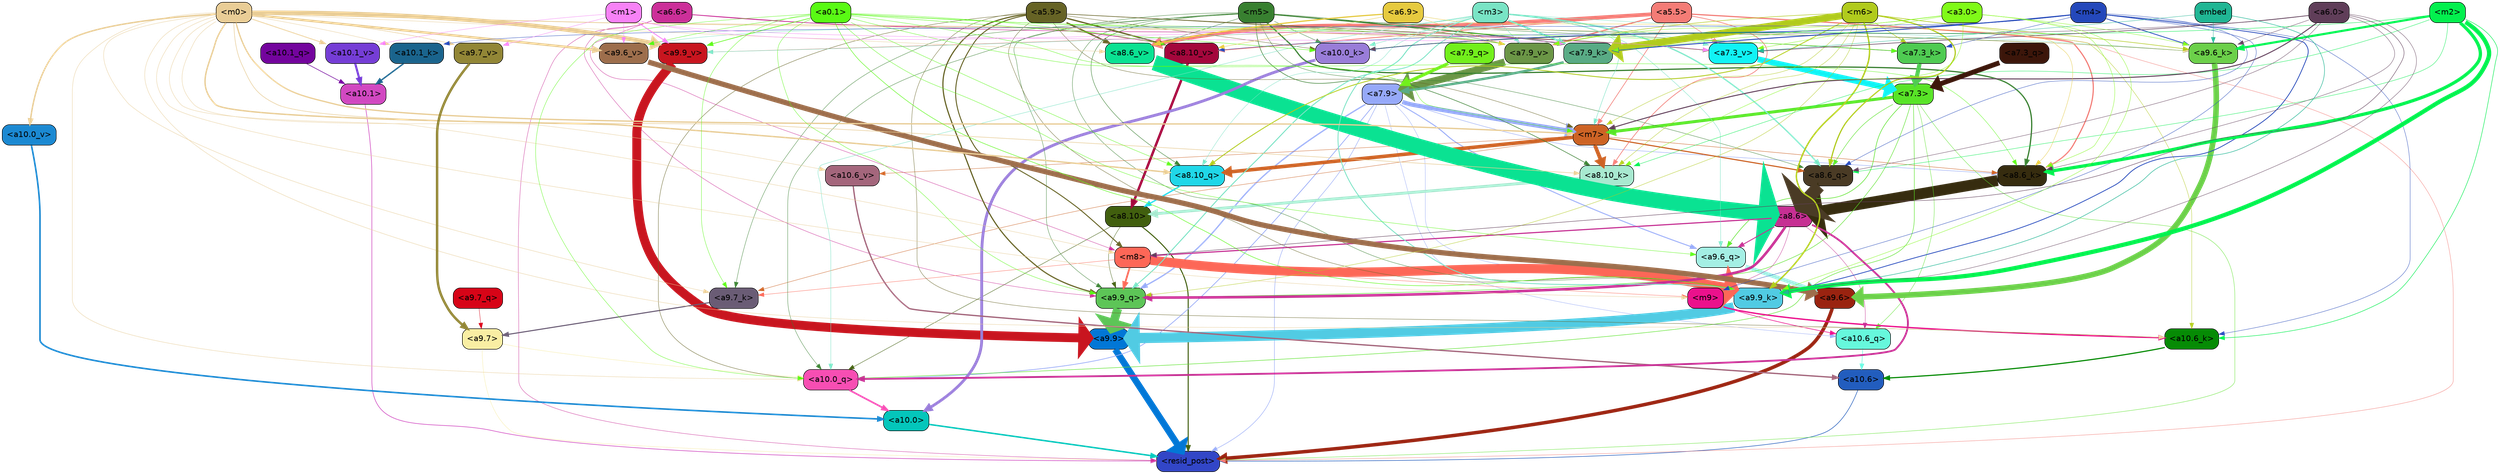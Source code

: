 strict digraph "" {
	graph [bgcolor=transparent,
		layout=dot,
		overlap=false,
		splines=true
	];
	"<a10.6>"	[color=black,
		fillcolor="#225dbe",
		fontname=Helvetica,
		shape=box,
		style="filled, rounded"];
	"<resid_post>"	[color=black,
		fillcolor="#3246c7",
		fontname=Helvetica,
		shape=box,
		style="filled, rounded"];
	"<a10.6>" -> "<resid_post>"	[color="#225dbe",
		penwidth=0.9498605728149414];
	"<a10.1>"	[color=black,
		fillcolor="#d148c1",
		fontname=Helvetica,
		shape=box,
		style="filled, rounded"];
	"<a10.1>" -> "<resid_post>"	[color="#d148c1",
		penwidth=1.0084514617919922];
	"<a10.0>"	[color=black,
		fillcolor="#04c6bb",
		fontname=Helvetica,
		shape=box,
		style="filled, rounded"];
	"<a10.0>" -> "<resid_post>"	[color="#04c6bb",
		penwidth=2.5814952850341797];
	"<a9.9>"	[color=black,
		fillcolor="#0277d6",
		fontname=Helvetica,
		shape=box,
		style="filled, rounded"];
	"<a9.9>" -> "<resid_post>"	[color="#0277d6",
		penwidth=11.610888481140137];
	"<a9.7>"	[color=black,
		fillcolor="#f9eea3",
		fontname=Helvetica,
		shape=box,
		style="filled, rounded"];
	"<a9.7>" -> "<resid_post>"	[color="#f9eea3",
		penwidth=0.6];
	"<a10.0_q>"	[color=black,
		fillcolor="#f74eb3",
		fontname=Helvetica,
		shape=box,
		style="filled, rounded"];
	"<a9.7>" -> "<a10.0_q>"	[color="#f9eea3",
		penwidth=0.6];
	"<a9.6>"	[color=black,
		fillcolor="#9a2310",
		fontname=Helvetica,
		shape=box,
		style="filled, rounded"];
	"<a9.6>" -> "<resid_post>"	[color="#9a2310",
		penwidth=6.121421813964844];
	"<a8.10>"	[color=black,
		fillcolor="#415f0e",
		fontname=Helvetica,
		shape=box,
		style="filled, rounded"];
	"<a8.10>" -> "<resid_post>"	[color="#415f0e",
		penwidth=1.7841739654541016];
	"<a8.10>" -> "<a10.0_q>"	[color="#415f0e",
		penwidth=0.6612663269042969];
	"<a9.9_q>"	[color=black,
		fillcolor="#5dc557",
		fontname=Helvetica,
		shape=box,
		style="filled, rounded"];
	"<a8.10>" -> "<a9.9_q>"	[color="#415f0e",
		penwidth=0.6];
	"<a7.9>"	[color=black,
		fillcolor="#96a9f9",
		fontname=Helvetica,
		shape=box,
		style="filled, rounded"];
	"<a7.9>" -> "<resid_post>"	[color="#96a9f9",
		penwidth=0.8109169006347656];
	"<a10.6_q>"	[color=black,
		fillcolor="#66f8dc",
		fontname=Helvetica,
		shape=box,
		style="filled, rounded"];
	"<a7.9>" -> "<a10.6_q>"	[color="#96a9f9",
		penwidth=0.6];
	"<a7.9>" -> "<a10.0_q>"	[color="#96a9f9",
		penwidth=1.19378662109375];
	"<m7>"	[color=black,
		fillcolor="#cd6325",
		fontname=Helvetica,
		shape=box,
		style="filled, rounded"];
	"<a7.9>" -> "<m7>"	[color="#96a9f9",
		penwidth=7.3899383544921875];
	"<a7.9>" -> "<a9.9_q>"	[color="#96a9f9",
		penwidth=2.1764984130859375];
	"<a9.6_q>"	[color=black,
		fillcolor="#a4efe4",
		fontname=Helvetica,
		shape=box,
		style="filled, rounded"];
	"<a7.9>" -> "<a9.6_q>"	[color="#96a9f9",
		penwidth=1.6184196472167969];
	"<a9.9_k>"	[color=black,
		fillcolor="#51cbe3",
		fontname=Helvetica,
		shape=box,
		style="filled, rounded"];
	"<a7.9>" -> "<a9.9_k>"	[color="#96a9f9",
		penwidth=0.6];
	"<a8.6_k>"	[color=black,
		fillcolor="#362c0f",
		fontname=Helvetica,
		shape=box,
		style="filled, rounded"];
	"<a7.9>" -> "<a8.6_k>"	[color="#96a9f9",
		penwidth=0.7570610046386719];
	"<a7.3>"	[color=black,
		fillcolor="#58e427",
		fontname=Helvetica,
		shape=box,
		style="filled, rounded"];
	"<a7.3>" -> "<resid_post>"	[color="#58e427",
		penwidth=0.6];
	"<a7.3>" -> "<a10.6_q>"	[color="#58e427",
		penwidth=0.6];
	"<a7.3>" -> "<a10.0_q>"	[color="#58e427",
		penwidth=0.8208656311035156];
	"<a7.3>" -> "<m7>"	[color="#58e427",
		penwidth=5.189311981201172];
	"<a7.3>" -> "<a9.9_q>"	[color="#58e427",
		penwidth=0.8119163513183594];
	"<a7.3>" -> "<a9.6_q>"	[color="#58e427",
		penwidth=0.9649925231933594];
	"<a8.6_q>"	[color=black,
		fillcolor="#4a3b25",
		fontname=Helvetica,
		shape=box,
		style="filled, rounded"];
	"<a7.3>" -> "<a8.6_q>"	[color="#58e427",
		penwidth=0.7801322937011719];
	"<a6.6>"	[color=black,
		fillcolor="#cc2f99",
		fontname=Helvetica,
		shape=box,
		style="filled, rounded"];
	"<a6.6>" -> "<resid_post>"	[color="#cc2f99",
		penwidth=0.6];
	"<m8>"	[color=black,
		fillcolor="#fd6757",
		fontname=Helvetica,
		shape=box,
		style="filled, rounded"];
	"<a6.6>" -> "<m8>"	[color="#cc2f99",
		penwidth=0.6];
	"<a6.6>" -> "<a9.9_q>"	[color="#cc2f99",
		penwidth=0.6];
	"<a8.10_v>"	[color=black,
		fillcolor="#a4073c",
		fontname=Helvetica,
		shape=box,
		style="filled, rounded"];
	"<a6.6>" -> "<a8.10_v>"	[color="#cc2f99",
		penwidth=1.0661506652832031];
	"<a7.3_v>"	[color=black,
		fillcolor="#11f3f5",
		fontname=Helvetica,
		shape=box,
		style="filled, rounded"];
	"<a6.6>" -> "<a7.3_v>"	[color="#cc2f99",
		penwidth=0.8506813049316406];
	"<a5.5>"	[color=black,
		fillcolor="#f47c76",
		fontname=Helvetica,
		shape=box,
		style="filled, rounded"];
	"<a5.5>" -> "<resid_post>"	[color="#f47c76",
		penwidth=0.6];
	"<a5.5>" -> "<m7>"	[color="#f47c76",
		penwidth=1.0865592956542969];
	"<a9.9_v>"	[color=black,
		fillcolor="#c8151f",
		fontname=Helvetica,
		shape=box,
		style="filled, rounded"];
	"<a5.5>" -> "<a9.9_v>"	[color="#f47c76",
		penwidth=0.6];
	"<a8.10_k>"	[color=black,
		fillcolor="#a8e9d0",
		fontname=Helvetica,
		shape=box,
		style="filled, rounded"];
	"<a5.5>" -> "<a8.10_k>"	[color="#f47c76",
		penwidth=1.1390800476074219];
	"<a5.5>" -> "<a8.6_k>"	[color="#f47c76",
		penwidth=2.00030517578125];
	"<a5.5>" -> "<a8.10_v>"	[color="#f47c76",
		penwidth=1.4206085205078125];
	"<a8.6_v>"	[color=black,
		fillcolor="#0ae292",
		fontname=Helvetica,
		shape=box,
		style="filled, rounded"];
	"<a5.5>" -> "<a8.6_v>"	[color="#f47c76",
		penwidth=6.534294128417969];
	"<a7.9_v>"	[color=black,
		fillcolor="#6b9646",
		fontname=Helvetica,
		shape=box,
		style="filled, rounded"];
	"<a5.5>" -> "<a7.9_v>"	[color="#f47c76",
		penwidth=2.0819549560546875];
	"<a5.5>" -> "<a7.3_v>"	[color="#f47c76",
		penwidth=0.8107681274414062];
	"<a10.6_q>" -> "<a10.6>"	[color="#66f8dc",
		penwidth=0.9244728088378906];
	"<a10.1_q>"	[color=black,
		fillcolor="#73049d",
		fontname=Helvetica,
		shape=box,
		style="filled, rounded"];
	"<a10.1_q>" -> "<a10.1>"	[color="#73049d",
		penwidth=0.9268798828125];
	"<a10.0_q>" -> "<a10.0>"	[color="#f74eb3",
		penwidth=2.905670166015625];
	"<a10.6_k>"	[color=black,
		fillcolor="#068b05",
		fontname=Helvetica,
		shape=box,
		style="filled, rounded"];
	"<a10.6_k>" -> "<a10.6>"	[color="#068b05",
		penwidth=2.0319366455078125];
	"<a10.1_k>"	[color=black,
		fillcolor="#1a648d",
		fontname=Helvetica,
		shape=box,
		style="filled, rounded"];
	"<a10.1_k>" -> "<a10.1>"	[color="#1a648d",
		penwidth=2.4037628173828125];
	"<a10.0_k>"	[color=black,
		fillcolor="#997dd8",
		fontname=Helvetica,
		shape=box,
		style="filled, rounded"];
	"<a10.0_k>" -> "<a10.0>"	[color="#997dd8",
		penwidth=4.9319305419921875];
	"<a10.6_v>"	[color=black,
		fillcolor="#a4667c",
		fontname=Helvetica,
		shape=box,
		style="filled, rounded"];
	"<a10.6_v>" -> "<a10.6>"	[color="#a4667c",
		penwidth=2.290935516357422];
	"<a10.1_v>"	[color=black,
		fillcolor="#753dd6",
		fontname=Helvetica,
		shape=box,
		style="filled, rounded"];
	"<a10.1_v>" -> "<a10.1>"	[color="#753dd6",
		penwidth=3.6398468017578125];
	"<a10.0_v>"	[color=black,
		fillcolor="#1b89d2",
		fontname=Helvetica,
		shape=box,
		style="filled, rounded"];
	"<a10.0_v>" -> "<a10.0>"	[color="#1b89d2",
		penwidth=2.7666168212890625];
	"<m9>"	[color=black,
		fillcolor="#eb118c",
		fontname=Helvetica,
		shape=box,
		style="filled, rounded"];
	"<m9>" -> "<a10.6_q>"	[color="#eb118c",
		penwidth=1.0384025573730469];
	"<m9>" -> "<a10.6_k>"	[color="#eb118c",
		penwidth=2.371124267578125];
	"<a8.6>"	[color=black,
		fillcolor="#c62f93",
		fontname=Helvetica,
		shape=box,
		style="filled, rounded"];
	"<a8.6>" -> "<a10.6_q>"	[color="#c62f93",
		penwidth=0.6];
	"<a8.6>" -> "<a10.0_q>"	[color="#c62f93",
		penwidth=3.1841888427734375];
	"<a8.6>" -> "<m9>"	[color="#c62f93",
		penwidth=0.6];
	"<a8.6>" -> "<m8>"	[color="#c62f93",
		penwidth=1.972564697265625];
	"<a8.6>" -> "<a9.9_q>"	[color="#c62f93",
		penwidth=4.482503890991211];
	"<a8.6>" -> "<a9.6_q>"	[color="#c62f93",
		penwidth=1.515838623046875];
	"<m5>"	[color=black,
		fillcolor="#388030",
		fontname=Helvetica,
		shape=box,
		style="filled, rounded"];
	"<m5>" -> "<a10.0_q>"	[color="#388030",
		penwidth=0.6];
	"<m5>" -> "<a10.0_k>"	[color="#388030",
		penwidth=0.6];
	"<m5>" -> "<a9.9_q>"	[color="#388030",
		penwidth=0.6];
	"<m5>" -> "<a9.9_k>"	[color="#388030",
		penwidth=0.6];
	"<a9.7_k>"	[color=black,
		fillcolor="#6a5c75",
		fontname=Helvetica,
		shape=box,
		style="filled, rounded"];
	"<m5>" -> "<a9.7_k>"	[color="#388030",
		penwidth=0.6];
	"<a9.6_k>"	[color=black,
		fillcolor="#6cd04a",
		fontname=Helvetica,
		shape=box,
		style="filled, rounded"];
	"<m5>" -> "<a9.6_k>"	[color="#388030",
		penwidth=0.7197036743164062];
	"<a8.10_q>"	[color=black,
		fillcolor="#20d7e8",
		fontname=Helvetica,
		shape=box,
		style="filled, rounded"];
	"<m5>" -> "<a8.10_q>"	[color="#388030",
		penwidth=0.7198371887207031];
	"<m5>" -> "<a8.6_q>"	[color="#388030",
		penwidth=0.6];
	"<m5>" -> "<a8.10_k>"	[color="#388030",
		penwidth=0.9238471984863281];
	"<m5>" -> "<a8.6_k>"	[color="#388030",
		penwidth=2.1219520568847656];
	"<m5>" -> "<a8.6_v>"	[color="#388030",
		penwidth=0.6];
	"<a7.9_k>"	[color=black,
		fillcolor="#59ab85",
		fontname=Helvetica,
		shape=box,
		style="filled, rounded"];
	"<m5>" -> "<a7.9_k>"	[color="#388030",
		penwidth=1.7779998779296875];
	"<a7.3_k>"	[color=black,
		fillcolor="#4fcb52",
		fontname=Helvetica,
		shape=box,
		style="filled, rounded"];
	"<m5>" -> "<a7.3_k>"	[color="#388030",
		penwidth=0.6];
	"<m5>" -> "<a7.9_v>"	[color="#388030",
		penwidth=0.6];
	"<a5.9>"	[color=black,
		fillcolor="#666325",
		fontname=Helvetica,
		shape=box,
		style="filled, rounded"];
	"<a5.9>" -> "<a10.0_q>"	[color="#666325",
		penwidth=0.6463394165039062];
	"<a5.9>" -> "<a10.6_k>"	[color="#666325",
		penwidth=0.6];
	"<a5.9>" -> "<a10.0_k>"	[color="#666325",
		penwidth=0.6];
	"<a5.9>" -> "<m7>"	[color="#666325",
		penwidth=0.6];
	"<a5.9>" -> "<m8>"	[color="#666325",
		penwidth=1.6550712585449219];
	"<a5.9>" -> "<a9.9_q>"	[color="#666325",
		penwidth=2.019031524658203];
	"<a5.9>" -> "<a9.9_k>"	[color="#666325",
		penwidth=0.6];
	"<a5.9>" -> "<a8.10_v>"	[color="#666325",
		penwidth=2.2765426635742188];
	"<a5.9>" -> "<a8.6_v>"	[color="#666325",
		penwidth=2.4934005737304688];
	"<a5.9>" -> "<a7.9_v>"	[color="#666325",
		penwidth=0.6];
	"<a5.9>" -> "<a7.3_v>"	[color="#666325",
		penwidth=0.9861984252929688];
	"<m3>"	[color=black,
		fillcolor="#79e4c5",
		fontname=Helvetica,
		shape=box,
		style="filled, rounded"];
	"<m3>" -> "<a10.0_q>"	[color="#79e4c5",
		penwidth=0.6597442626953125];
	"<m3>" -> "<a10.0_k>"	[color="#79e4c5",
		penwidth=0.6506614685058594];
	"<m3>" -> "<m7>"	[color="#79e4c5",
		penwidth=0.7659339904785156];
	"<m3>" -> "<a9.9_q>"	[color="#79e4c5",
		penwidth=1.6276321411132812];
	"<m3>" -> "<a9.6_q>"	[color="#79e4c5",
		penwidth=0.6724472045898438];
	"<m3>" -> "<a9.9_k>"	[color="#79e4c5",
		penwidth=1.4574642181396484];
	"<m3>" -> "<a9.6_k>"	[color="#79e4c5",
		penwidth=0.6];
	"<m3>" -> "<a9.9_v>"	[color="#79e4c5",
		penwidth=0.6589469909667969];
	"<a9.6_v>"	[color=black,
		fillcolor="#9d6e4c",
		fontname=Helvetica,
		shape=box,
		style="filled, rounded"];
	"<m3>" -> "<a9.6_v>"	[color="#79e4c5",
		penwidth=0.6];
	"<m3>" -> "<a8.10_q>"	[color="#79e4c5",
		penwidth=0.6];
	"<m3>" -> "<a8.6_q>"	[color="#79e4c5",
		penwidth=2.1676406860351562];
	"<m3>" -> "<a7.9_k>"	[color="#79e4c5",
		penwidth=2.978912353515625];
	"<m3>" -> "<a7.9_v>"	[color="#79e4c5",
		penwidth=0.6];
	"<m3>" -> "<a7.3_v>"	[color="#79e4c5",
		penwidth=0.6];
	"<m0>"	[color=black,
		fillcolor="#e9cd96",
		fontname=Helvetica,
		shape=box,
		style="filled, rounded"];
	"<m0>" -> "<a10.0_q>"	[color="#e9cd96",
		penwidth=0.6];
	"<m0>" -> "<a10.6_k>"	[color="#e9cd96",
		penwidth=0.6];
	"<m0>" -> "<a10.1_k>"	[color="#e9cd96",
		penwidth=0.6];
	"<m0>" -> "<a10.6_v>"	[color="#e9cd96",
		penwidth=0.6];
	"<m0>" -> "<a10.1_v>"	[color="#e9cd96",
		penwidth=1.3360328674316406];
	"<m0>" -> "<a10.0_v>"	[color="#e9cd96",
		penwidth=2.4083595275878906];
	"<m0>" -> "<m9>"	[color="#e9cd96",
		penwidth=0.6];
	"<m0>" -> "<m7>"	[color="#e9cd96",
		penwidth=2.224945068359375];
	"<m0>" -> "<m8>"	[color="#e9cd96",
		penwidth=0.6];
	"<m0>" -> "<a9.7_k>"	[color="#e9cd96",
		penwidth=0.6];
	"<m0>" -> "<a9.6_k>"	[color="#e9cd96",
		penwidth=0.6];
	"<m0>" -> "<a9.9_v>"	[color="#e9cd96",
		penwidth=7.537467956542969];
	"<a9.7_v>"	[color=black,
		fillcolor="#928636",
		fontname=Helvetica,
		shape=box,
		style="filled, rounded"];
	"<m0>" -> "<a9.7_v>"	[color="#e9cd96",
		penwidth=0.8575286865234375];
	"<m0>" -> "<a9.6_v>"	[color="#e9cd96",
		penwidth=4.1688385009765625];
	"<m0>" -> "<a8.10_q>"	[color="#e9cd96",
		penwidth=2.3761940002441406];
	"<m0>" -> "<a8.10_k>"	[color="#e9cd96",
		penwidth=0.9220962524414062];
	"<m0>" -> "<a8.6_v>"	[color="#e9cd96",
		penwidth=0.6];
	"<m0>" -> "<a7.9_v>"	[color="#e9cd96",
		penwidth=1.2114486694335938];
	"<a0.1>"	[color=black,
		fillcolor="#59fa14",
		fontname=Helvetica,
		shape=box,
		style="filled, rounded"];
	"<a0.1>" -> "<a10.0_q>"	[color="#59fa14",
		penwidth=0.6];
	"<a0.1>" -> "<a10.0_k>"	[color="#59fa14",
		penwidth=0.6768684387207031];
	"<a0.1>" -> "<m7>"	[color="#59fa14",
		penwidth=0.6];
	"<a0.1>" -> "<a9.9_q>"	[color="#59fa14",
		penwidth=0.6];
	"<a0.1>" -> "<a9.6_q>"	[color="#59fa14",
		penwidth=0.6];
	"<a0.1>" -> "<a9.9_k>"	[color="#59fa14",
		penwidth=0.81341552734375];
	"<a0.1>" -> "<a9.7_k>"	[color="#59fa14",
		penwidth=0.6];
	"<a0.1>" -> "<a9.9_v>"	[color="#59fa14",
		penwidth=1.062591552734375];
	"<a0.1>" -> "<a9.6_v>"	[color="#59fa14",
		penwidth=0.6];
	"<a0.1>" -> "<a8.10_q>"	[color="#59fa14",
		penwidth=0.6];
	"<a0.1>" -> "<a8.6_k>"	[color="#59fa14",
		penwidth=0.6];
	"<a0.1>" -> "<a8.10_v>"	[color="#59fa14",
		penwidth=0.6];
	"<a0.1>" -> "<a7.3_k>"	[color="#59fa14",
		penwidth=0.6];
	"<a0.1>" -> "<a7.9_v>"	[color="#59fa14",
		penwidth=0.6];
	"<m6>"	[color=black,
		fillcolor="#b1cb1d",
		fontname=Helvetica,
		shape=box,
		style="filled, rounded"];
	"<m6>" -> "<a10.6_k>"	[color="#b1cb1d",
		penwidth=0.6];
	"<m6>" -> "<m7>"	[color="#b1cb1d",
		penwidth=0.6];
	"<m6>" -> "<a9.9_q>"	[color="#b1cb1d",
		penwidth=0.6];
	"<m6>" -> "<a9.9_k>"	[color="#b1cb1d",
		penwidth=2.533975601196289];
	"<m6>" -> "<a9.6_k>"	[color="#b1cb1d",
		penwidth=0.9471282958984375];
	"<m6>" -> "<a8.10_q>"	[color="#b1cb1d",
		penwidth=1.4854621887207031];
	"<m6>" -> "<a8.6_q>"	[color="#b1cb1d",
		penwidth=2.0796165466308594];
	"<m6>" -> "<a8.10_k>"	[color="#b1cb1d",
		penwidth=0.6];
	"<m6>" -> "<a7.9_k>"	[color="#b1cb1d",
		penwidth=12.277053833007812];
	"<m6>" -> "<a7.3_k>"	[color="#b1cb1d",
		penwidth=0.8951148986816406];
	"<m6>" -> "<a7.9_v>"	[color="#b1cb1d",
		penwidth=0.8897933959960938];
	"<m4>"	[color=black,
		fillcolor="#2448bb",
		fontname=Helvetica,
		shape=box,
		style="filled, rounded"];
	"<m4>" -> "<a10.6_k>"	[color="#2448bb",
		penwidth=0.6];
	"<m4>" -> "<a10.1_k>"	[color="#2448bb",
		penwidth=0.6];
	"<m4>" -> "<a10.0_k>"	[color="#2448bb",
		penwidth=1.230804443359375];
	"<m4>" -> "<m9>"	[color="#2448bb",
		penwidth=0.6];
	"<m4>" -> "<a9.9_k>"	[color="#2448bb",
		penwidth=1.3186264038085938];
	"<m4>" -> "<a9.6_k>"	[color="#2448bb",
		penwidth=1.3722038269042969];
	"<m4>" -> "<a8.6_q>"	[color="#2448bb",
		penwidth=0.6];
	"<m4>" -> "<a8.10_v>"	[color="#2448bb",
		penwidth=0.6];
	"<m4>" -> "<a7.9_k>"	[color="#2448bb",
		penwidth=1.5913276672363281];
	"<m4>" -> "<a7.3_k>"	[color="#2448bb",
		penwidth=0.6];
	"<m2>"	[color=black,
		fillcolor="#03f04e",
		fontname=Helvetica,
		shape=box,
		style="filled, rounded"];
	"<m2>" -> "<a10.6_k>"	[color="#03f04e",
		penwidth=0.8380241394042969];
	"<m2>" -> "<a10.0_k>"	[color="#03f04e",
		penwidth=0.6622200012207031];
	"<m2>" -> "<a9.9_k>"	[color="#03f04e",
		penwidth=7.476325988769531];
	"<m2>" -> "<a9.6_k>"	[color="#03f04e",
		penwidth=3.761505126953125];
	"<m2>" -> "<a8.6_q>"	[color="#03f04e",
		penwidth=0.6];
	"<m2>" -> "<a8.10_k>"	[color="#03f04e",
		penwidth=0.6];
	"<m2>" -> "<a8.6_k>"	[color="#03f04e",
		penwidth=5.699577331542969];
	"<a6.0>"	[color=black,
		fillcolor="#603e59",
		fontname=Helvetica,
		shape=box,
		style="filled, rounded"];
	"<a6.0>" -> "<a10.0_k>"	[color="#603e59",
		penwidth=0.6];
	"<a6.0>" -> "<m7>"	[color="#603e59",
		penwidth=1.694061279296875];
	"<a6.0>" -> "<m8>"	[color="#603e59",
		penwidth=0.7418403625488281];
	"<a6.0>" -> "<a9.9_k>"	[color="#603e59",
		penwidth=0.6];
	"<a6.0>" -> "<a9.6_k>"	[color="#603e59",
		penwidth=0.6];
	"<a6.0>" -> "<a8.6_q>"	[color="#603e59",
		penwidth=0.6];
	"<a6.0>" -> "<a8.6_k>"	[color="#603e59",
		penwidth=0.6];
	"<a6.0>" -> "<a7.3_v>"	[color="#603e59",
		penwidth=0.9905738830566406];
	"<m7>" -> "<a10.6_v>"	[color="#cd6325",
		penwidth=0.6];
	"<m7>" -> "<a9.7_k>"	[color="#cd6325",
		penwidth=0.6];
	"<m7>" -> "<a8.10_q>"	[color="#cd6325",
		penwidth=6.2237091064453125];
	"<m7>" -> "<a8.6_q>"	[color="#cd6325",
		penwidth=1.9677276611328125];
	"<m7>" -> "<a8.10_k>"	[color="#cd6325",
		penwidth=6.505390167236328];
	"<m7>" -> "<a8.6_k>"	[color="#cd6325",
		penwidth=0.6821136474609375];
	"<m1>"	[color=black,
		fillcolor="#f782f6",
		fontname=Helvetica,
		shape=box,
		style="filled, rounded"];
	"<m1>" -> "<a10.1_v>"	[color="#f782f6",
		penwidth=0.6];
	"<m1>" -> "<a9.9_v>"	[color="#f782f6",
		penwidth=1.4082679748535156];
	"<m1>" -> "<a9.7_v>"	[color="#f782f6",
		penwidth=0.6];
	"<m1>" -> "<a9.6_v>"	[color="#f782f6",
		penwidth=0.6];
	"<m1>" -> "<a7.9_k>"	[color="#f782f6",
		penwidth=0.6];
	"<m1>" -> "<a7.3_v>"	[color="#f782f6",
		penwidth=0.6];
	"<m8>" -> "<m9>"	[color="#fd6757",
		penwidth=0.6];
	"<m8>" -> "<a9.9_q>"	[color="#fd6757",
		penwidth=3.073810577392578];
	"<m8>" -> "<a9.9_k>"	[color="#fd6757",
		penwidth=16.255420684814453];
	"<m8>" -> "<a9.7_k>"	[color="#fd6757",
		penwidth=0.6];
	"<a9.9_q>" -> "<a9.9>"	[color="#5dc557",
		penwidth=15.310546875];
	"<a9.7_q>"	[color=black,
		fillcolor="#d70417",
		fontname=Helvetica,
		shape=box,
		style="filled, rounded"];
	"<a9.7_q>" -> "<a9.7>"	[color="#d70417",
		penwidth=0.6];
	"<a9.6_q>" -> "<a9.6>"	[color="#a4efe4",
		penwidth=6.823722839355469];
	"<a9.9_k>" -> "<a9.9>"	[color="#51cbe3",
		penwidth=17.953022003173828];
	"<a9.7_k>" -> "<a9.7>"	[color="#6a5c75",
		penwidth=1.85101318359375];
	"<a9.6_k>" -> "<a9.6>"	[color="#6cd04a",
		penwidth=9.787818908691406];
	"<a9.9_v>" -> "<a9.9>"	[color="#c8151f",
		penwidth=15.728643417358398];
	"<a9.7_v>" -> "<a9.7>"	[color="#928636",
		penwidth=4.305488586425781];
	"<a9.6_v>" -> "<a9.6>"	[color="#9d6e4c",
		penwidth=9.212547302246094];
	"<a3.0>"	[color=black,
		fillcolor="#80fa18",
		fontname=Helvetica,
		shape=box,
		style="filled, rounded"];
	"<a3.0>" -> "<a9.9_k>"	[color="#80fa18",
		penwidth=0.6];
	"<a3.0>" -> "<a9.6_k>"	[color="#80fa18",
		penwidth=0.6];
	"<a3.0>" -> "<a8.10_k>"	[color="#80fa18",
		penwidth=0.6];
	"<a3.0>" -> "<a8.6_k>"	[color="#80fa18",
		penwidth=0.6];
	"<a3.0>" -> "<a7.9_k>"	[color="#80fa18",
		penwidth=0.6];
	"<a3.0>" -> "<a7.9_v>"	[color="#80fa18",
		penwidth=0.6];
	"<a3.0>" -> "<a7.3_v>"	[color="#80fa18",
		penwidth=0.6];
	embed	[color=black,
		fillcolor="#20b694",
		fontname=Helvetica,
		shape=box,
		style="filled, rounded"];
	embed -> "<a9.9_k>"	[color="#20b694",
		penwidth=0.8602714538574219];
	embed -> "<a9.6_k>"	[color="#20b694",
		penwidth=0.6];
	embed -> "<a7.3_v>"	[color="#20b694",
		penwidth=0.6];
	"<a8.10_q>" -> "<a8.10>"	[color="#20d7e8",
		penwidth=2.2933731079101562];
	"<a8.6_q>" -> "<a8.6>"	[color="#4a3b25",
		penwidth=22.21251106262207];
	"<a8.10_k>" -> "<a8.10>"	[color="#a8e9d0",
		penwidth=5.009056091308594];
	"<a8.6_k>" -> "<a8.6>"	[color="#362c0f",
		penwidth=19.114789962768555];
	"<a8.10_v>" -> "<a8.10>"	[color="#a4073c",
		penwidth=4.248416900634766];
	"<a8.6_v>" -> "<a8.6>"	[color="#0ae292",
		penwidth=27.461654663085938];
	"<a6.9>"	[color=black,
		fillcolor="#e6ca3f",
		fontname=Helvetica,
		shape=box,
		style="filled, rounded"];
	"<a6.9>" -> "<a8.6_k>"	[color="#e6ca3f",
		penwidth=0.6];
	"<a6.9>" -> "<a8.10_v>"	[color="#e6ca3f",
		penwidth=0.6];
	"<a6.9>" -> "<a8.6_v>"	[color="#e6ca3f",
		penwidth=2.0546798706054688];
	"<a6.9>" -> "<a7.9_v>"	[color="#e6ca3f",
		penwidth=0.6];
	"<a7.9_q>"	[color=black,
		fillcolor="#72ef1c",
		fontname=Helvetica,
		shape=box,
		style="filled, rounded"];
	"<a7.9_q>" -> "<a7.9>"	[color="#72ef1c",
		penwidth=5.6087493896484375];
	"<a7.3_q>"	[color=black,
		fillcolor="#3c160a",
		fontname=Helvetica,
		shape=box,
		style="filled, rounded"];
	"<a7.3_q>" -> "<a7.3>"	[color="#3c160a",
		penwidth=8.568470001220703];
	"<a7.9_k>" -> "<a7.9>"	[color="#59ab85",
		penwidth=4.179893493652344];
	"<a7.3_k>" -> "<a7.3>"	[color="#4fcb52",
		penwidth=7.138481140136719];
	"<a7.9_v>" -> "<a7.9>"	[color="#6b9646",
		penwidth=12.677261352539062];
	"<a7.3_v>" -> "<a7.3>"	[color="#11f3f5",
		penwidth=10.205863952636719];
}
